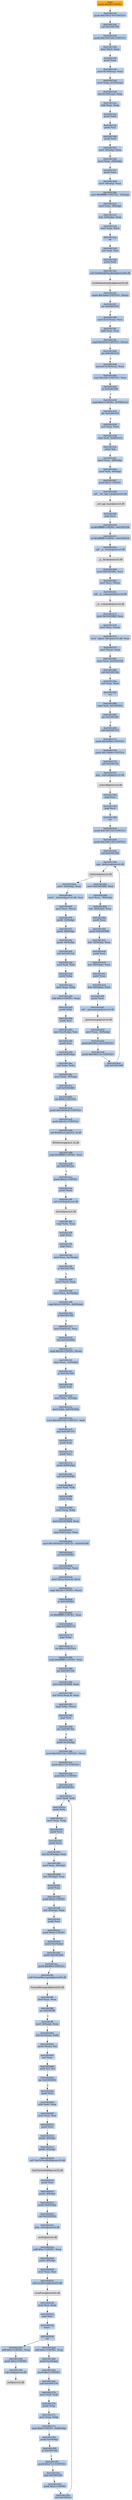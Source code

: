 digraph G {
node[shape=rectangle,style=filled,fillcolor=lightsteelblue,color=lightsteelblue]
bgcolor="transparent"
a0x010013ddpushl_0x28UINT8[label="start\npushl $0x28<UINT8>",color="lightgrey",fillcolor="orange"];
a0x010013dfpushl_0x1001170UINT32[label="0x010013df\npushl $0x1001170<UINT32>"];
a0x010013e4call_0x01001594[label="0x010013e4\ncall 0x01001594"];
a0x01001594pushl_0x10015e6UINT32[label="0x01001594\npushl $0x10015e6<UINT32>"];
a0x01001599movl_fs_0_eax[label="0x01001599\nmovl %fs:0, %eax"];
a0x0100159fpushl_eax[label="0x0100159f\npushl %eax"];
a0x010015a0movl_0x10esp__eax[label="0x010015a0\nmovl 0x10(%esp), %eax"];
a0x010015a4movl_ebp_0x10esp_[label="0x010015a4\nmovl %ebp, 0x10(%esp)"];
a0x010015a8leal_0x10esp__ebp[label="0x010015a8\nleal 0x10(%esp), %ebp"];
a0x010015acsubl_eax_esp[label="0x010015ac\nsubl %eax, %esp"];
a0x010015aepushl_ebx[label="0x010015ae\npushl %ebx"];
a0x010015afpushl_esi[label="0x010015af\npushl %esi"];
a0x010015b0pushl_edi[label="0x010015b0\npushl %edi"];
a0x010015b1movl__8ebp__eax[label="0x010015b1\nmovl -8(%ebp), %eax"];
a0x010015b4movl_esp__24ebp_[label="0x010015b4\nmovl %esp, -24(%ebp)"];
a0x010015b7pushl_eax[label="0x010015b7\npushl %eax"];
a0x010015b8movl__4ebp__eax[label="0x010015b8\nmovl -4(%ebp), %eax"];
a0x010015bbmovl_0xffffffffUINT32__4ebp_[label="0x010015bb\nmovl $0xffffffff<UINT32>, -4(%ebp)"];
a0x010015c2movl_eax__8ebp_[label="0x010015c2\nmovl %eax, -8(%ebp)"];
a0x010015c5leal__16ebp__eax[label="0x010015c5\nleal -16(%ebp), %eax"];
a0x010015c8movl_eax_fs_0[label="0x010015c8\nmovl %eax, %fs:0"];
a0x010015ceret[label="0x010015ce\nret"];
a0x010013e9xorl_edi_edi[label="0x010013e9\nxorl %edi, %edi"];
a0x010013ebpushl_edi[label="0x010013eb\npushl %edi"];
a0x010013eccall_GetModuleHandleA_kernel32_dll[label="0x010013ec\ncall GetModuleHandleA@kernel32.dll"];
GetModuleHandleA_kernel32_dll[label="GetModuleHandleA@kernel32.dll",color="lightgrey",fillcolor="lightgrey"];
a0x010013f2cmpw_0x5a4dUINT16_eax_[label="0x010013f2\ncmpw $0x5a4d<UINT16>, (%eax)"];
a0x010013f7jne_0x01001418[label="0x010013f7\njne 0x01001418"];
a0x010013f9movl_0x3ceax__ecx[label="0x010013f9\nmovl 0x3c(%eax), %ecx"];
a0x010013fcaddl_eax_ecx[label="0x010013fc\naddl %eax, %ecx"];
a0x010013fecmpl_0x4550UINT32_ecx_[label="0x010013fe\ncmpl $0x4550<UINT32>, (%ecx)"];
a0x01001404jne_0x01001418[label="0x01001404\njne 0x01001418"];
a0x01001406movzwl_0x18ecx__eax[label="0x01001406\nmovzwl 0x18(%ecx), %eax"];
a0x0100140acmpl_0x10bUINT32_eax[label="0x0100140a\ncmpl $0x10b<UINT32>, %eax"];
a0x0100140fje_0x01001430[label="0x0100140f\nje 0x01001430"];
a0x01001430cmpl_0xeUINT8_0x74ecx_[label="0x01001430\ncmpl $0xe<UINT8>, 0x74(%ecx)"];
a0x01001434jbe_0x01001418[label="0x01001434\njbe 0x01001418"];
a0x01001436xorl_eax_eax[label="0x01001436\nxorl %eax, %eax"];
a0x01001438cmpl_edi_0xe8ecx_[label="0x01001438\ncmpl %edi, 0xe8(%ecx)"];
a0x0100143esetne_al[label="0x0100143e\nsetne %al"];
a0x01001441movl_eax__28ebp_[label="0x01001441\nmovl %eax, -28(%ebp)"];
a0x01001444movl_edi__4ebp_[label="0x01001444\nmovl %edi, -4(%ebp)"];
a0x01001447pushl_0x1UINT8[label="0x01001447\npushl $0x1<UINT8>"];
a0x01001449call___set_app_type_msvcrt_dll[label="0x01001449\ncall __set_app_type@msvcrt.dll"];
a__set_app_type_msvcrt_dll[label="__set_app_type@msvcrt.dll",color="lightgrey",fillcolor="lightgrey"];
a0x0100144fpopl_ecx[label="0x0100144f\npopl %ecx"];
a0x01001450orl_0xffffffffUINT8_0x01003250[label="0x01001450\norl $0xffffffff<UINT8>, 0x01003250"];
a0x01001457orl_0xffffffffUINT8_0x01003254[label="0x01001457\norl $0xffffffff<UINT8>, 0x01003254"];
a0x0100145ecall___p__fmode_msvcrt_dll[label="0x0100145e\ncall __p__fmode@msvcrt.dll"];
a__p__fmode_msvcrt_dll[label="__p__fmode@msvcrt.dll",color="lightgrey",fillcolor="lightgrey"];
a0x01001464movl_0x0100308c_ecx[label="0x01001464\nmovl 0x0100308c, %ecx"];
a0x0100146amovl_ecx_eax_[label="0x0100146a\nmovl %ecx, (%eax)"];
a0x0100146ccall___p__commode_msvcrt_dll[label="0x0100146c\ncall __p__commode@msvcrt.dll"];
a__p__commode_msvcrt_dll[label="__p__commode@msvcrt.dll",color="lightgrey",fillcolor="lightgrey"];
a0x01001472movl_0x01003088_ecx[label="0x01001472\nmovl 0x01003088, %ecx"];
a0x01001478movl_ecx_eax_[label="0x01001478\nmovl %ecx, (%eax)"];
a0x0100147amovl__adjust_fdiv_msvcrt_dll_eax[label="0x0100147a\nmovl _adjust_fdiv@msvcrt.dll, %eax"];
a0x0100147fmovl_eax__eax[label="0x0100147f\nmovl (%eax), %eax"];
a0x01001481movl_eax_0x01003258[label="0x01001481\nmovl %eax, 0x01003258"];
a0x01001486call_0x0100158a[label="0x01001486\ncall 0x0100158a"];
a0x0100158axorl_eax_eax[label="0x0100158a\nxorl %eax, %eax"];
a0x0100158cret[label="0x0100158c\nret"];
a0x0100148bcmpl_edi_0x0100305c[label="0x0100148b\ncmpl %edi, 0x0100305c"];
a0x01001491jne_0x0100149f[label="0x01001491\njne 0x0100149f"];
a0x0100149fcall_0x01001573[label="0x0100149f\ncall 0x01001573"];
a0x01001573pushl_0x30000UINT32[label="0x01001573\npushl $0x30000<UINT32>"];
a0x01001578pushl_0x10000UINT32[label="0x01001578\npushl $0x10000<UINT32>"];
a0x0100157dcall_0x010015f2[label="0x0100157d\ncall 0x010015f2"];
a0x010015f2jmp__controlfp_msvcrt_dll[label="0x010015f2\njmp _controlfp@msvcrt.dll"];
a_controlfp_msvcrt_dll[label="_controlfp@msvcrt.dll",color="lightgrey",fillcolor="lightgrey"];
a0x01001582popl_ecx[label="0x01001582\npopl %ecx"];
a0x01001583popl_ecx[label="0x01001583\npopl %ecx"];
a0x01001584ret[label="0x01001584\nret"];
a0x010014a4pushl_0x100112cUINT32[label="0x010014a4\npushl $0x100112c<UINT32>"];
a0x010014a9pushl_0x1001128UINT32[label="0x010014a9\npushl $0x1001128<UINT32>"];
a0x010014aecall_0x01001568[label="0x010014ae\ncall 0x01001568"];
a0x01001568jmp__initterm_msvcrt_dll[label="0x01001568\njmp _initterm@msvcrt.dll"];
a_initterm_msvcrt_dll[label="_initterm@msvcrt.dll",color="lightgrey",fillcolor="lightgrey"];
a0x010014b3movl_0x01003084_eax[label="0x010014b3\nmovl 0x01003084, %eax"];
a0x010014b8movl_eax__36ebp_[label="0x010014b8\nmovl %eax, -36(%ebp)"];
a0x010014bbleal__36ebp__eax[label="0x010014bb\nleal -36(%ebp), %eax"];
a0x010014bepushl_eax[label="0x010014be\npushl %eax"];
a0x010014bfpushl_0x01003080[label="0x010014bf\npushl 0x01003080"];
a0x010014c5leal__32ebp__eax[label="0x010014c5\nleal -32(%ebp), %eax"];
a0x010014c8pushl_eax[label="0x010014c8\npushl %eax"];
a0x010014c9leal__40ebp__eax[label="0x010014c9\nleal -40(%ebp), %eax"];
a0x010014ccpushl_eax[label="0x010014cc\npushl %eax"];
a0x010014cdleal__44ebp__eax[label="0x010014cd\nleal -44(%ebp), %eax"];
a0x010014d0pushl_eax[label="0x010014d0\npushl %eax"];
a0x010014d1call___getmainargs_msvcrt_dll[label="0x010014d1\ncall __getmainargs@msvcrt.dll"];
a__getmainargs_msvcrt_dll[label="__getmainargs@msvcrt.dll",color="lightgrey",fillcolor="lightgrey"];
a0x010014d7movl_eax__52ebp_[label="0x010014d7\nmovl %eax, -52(%ebp)"];
a0x010014dapushl_0x1001124UINT32[label="0x010014da\npushl $0x1001124<UINT32>"];
a0x010014dfpushl_0x100111cUINT32[label="0x010014df\npushl $0x100111c<UINT32>"];
a0x010014e4call_0x01001568[label="0x010014e4\ncall 0x01001568"];
a0x010014e9movl__32ebp__eax[label="0x010014e9\nmovl -32(%ebp), %eax"];
a0x010014ecmovl___initenv_msvcrt_dll_ecx[label="0x010014ec\nmovl __initenv@msvcrt.dll, %ecx"];
a0x010014f2movl_eax_ecx_[label="0x010014f2\nmovl %eax, (%ecx)"];
a0x010014f4pushl__32ebp_[label="0x010014f4\npushl -32(%ebp)"];
a0x010014f7pushl__40ebp_[label="0x010014f7\npushl -40(%ebp)"];
a0x010014fapushl__44ebp_[label="0x010014fa\npushl -44(%ebp)"];
a0x010014fdcall_0x010012ab[label="0x010014fd\ncall 0x010012ab"];
a0x010012abmovl_edi_edi[label="0x010012ab\nmovl %edi, %edi"];
a0x010012adpushl_ebp[label="0x010012ad\npushl %ebp"];
a0x010012aemovl_esp_ebp[label="0x010012ae\nmovl %esp, %ebp"];
a0x010012b0subl_0xcUINT8_esp[label="0x010012b0\nsubl $0xc<UINT8>, %esp"];
a0x010012b3pushl_ebx[label="0x010012b3\npushl %ebx"];
a0x010012b4pushl_esi[label="0x010012b4\npushl %esi"];
a0x010012b5movl_0xcebp__esi[label="0x010012b5\nmovl 0xc(%ebp), %esi"];
a0x010012b8pushl_esi[label="0x010012b8\npushl %esi"];
a0x010012b9pushl_0x8ebp_[label="0x010012b9\npushl 0x8(%ebp)"];
a0x010012bcxorl_ebx_ebx[label="0x010012bc\nxorl %ebx, %ebx"];
a0x010012bemovl_ebx__8ebp_[label="0x010012be\nmovl %ebx, -8(%ebp)"];
a0x010012c1call_0x01002085[label="0x010012c1\ncall 0x01002085"];
a0x01002085ret_0x8UINT16[label="0x01002085\nret $0x8<UINT16>"];
a0x010012c6pushl_0x10030c0UINT32[label="0x010012c6\npushl $0x10030c0<UINT32>"];
a0x010012cbpushl_0x101UINT32[label="0x010012cb\npushl $0x101<UINT32>"];
a0x010012d0call_WSAStartup_ws2_32_dll[label="0x010012d0\ncall WSAStartup@ws2_32.dll"];
WSAStartup_ws2_32_dll[label="WSAStartup@ws2_32.dll",color="lightgrey",fillcolor="lightgrey"];
a0x010012d6cmpl_0xffffffffUINT8_eax[label="0x010012d6\ncmpl $0xffffffff<UINT8>, %eax"];
a0x010012d9jne_0x010012ec[label="0x010012d9\njne 0x010012ec"];
a0x010012ecpushl_0x5cUINT8[label="0x010012ec\npushl $0x5c<UINT8>"];
a0x010012eepushl_esi_[label="0x010012ee\npushl (%esi)"];
a0x010012f0call_strrchr_msvcrt_dll[label="0x010012f0\ncall strrchr@msvcrt.dll"];
strrchr_msvcrt_dll[label="strrchr@msvcrt.dll",color="lightgrey",fillcolor="lightgrey"];
a0x010012f6cmpl_ebx_eax[label="0x010012f6\ncmpl %ebx, %eax"];
a0x010012f8popl_ecx[label="0x010012f8\npopl %ecx"];
a0x010012f9popl_ecx[label="0x010012f9\npopl %ecx"];
a0x010012famovl_eax_0xcebp_[label="0x010012fa\nmovl %eax, 0xc(%ebp)"];
a0x010012fdje_0x01001304[label="0x010012fd\nje 0x01001304"];
a0x01001304movl_esi__eax[label="0x01001304\nmovl (%esi), %eax"];
a0x01001306movl_eax_0xcebp_[label="0x01001306\nmovl %eax, 0xc(%ebp)"];
a0x01001309cmpl_0x2UINT8_0x8ebp_[label="0x01001309\ncmpl $0x2<UINT8>, 0x8(%ebp)"];
a0x0100130djl_0x010013b0[label="0x0100130d\njl 0x010013b0"];
a0x01001313movl_0x4esi__eax[label="0x01001313\nmovl 0x4(%esi), %eax"];
a0x01001316incl_0x01003068[label="0x01001316\nincl 0x01003068"];
a0x0100131ccmpb_0x2dUINT8_eax_[label="0x0100131c\ncmpb $0x2d<UINT8>, (%eax)"];
a0x0100131fmovl_eax__12ebp_[label="0x0100131f\nmovl %eax, -12(%ebp)"];
a0x01001322je_0x010013b0[label="0x01001322\nje 0x010013b0"];
a0x01001328pushl_edi[label="0x01001328\npushl %edi"];
a0x01001329movl_ebx__4ebp_[label="0x01001329\nmovl %ebx, -4(%ebp)"];
a0x0100132cmovl_ebx_0x01003264[label="0x0100132c\nmovl %ebx, 0x01003264"];
a0x01001332movl_0x1001160UINT32_edi[label="0x01001332\nmovl $0x1001160<UINT32>, %edi"];
a0x01001337jmp_0x0100137c[label="0x01001337\njmp 0x0100137c"];
a0x0100137cpushl_edi[label="0x0100137c\npushl %edi"];
a0x0100137dpushl_esi[label="0x0100137d\npushl %esi"];
a0x0100137epushl_0x8ebp_[label="0x0100137e\npushl 0x8(%ebp)"];
a0x01001381call_0x0100208d[label="0x01001381\ncall 0x0100208d"];
a0x0100208dmovl_edi_edi[label="0x0100208d\nmovl %edi, %edi"];
a0x0100208fpushl_ebp[label="0x0100208f\npushl %ebp"];
a0x01002090movl_esp_ebp[label="0x01002090\nmovl %esp, %ebp"];
a0x01002092movl_0x01003068_eax[label="0x01002092\nmovl 0x01003068, %eax"];
a0x01002097cmpl_0x8ebp__eax[label="0x01002097\ncmpl 0x8(%ebp), %eax"];
a0x0100209amovl_0x10030a4UINT32_0x01003268[label="0x0100209a\nmovl $0x10030a4<UINT32>, 0x01003268"];
a0x010020a4jnl_0x010020b1[label="0x010020a4\njnl 0x010020b1"];
a0x010020a6movl_0xcebp__ecx[label="0x010020a6\nmovl 0xc(%ebp), %ecx"];
a0x010020a9movl_ecxeax4__ecx[label="0x010020a9\nmovl (%ecx,%eax,4), %ecx"];
a0x010020accmpb_0x2dUINT8_ecx_[label="0x010020ac\ncmpb $0x2d<UINT8>, (%ecx)"];
a0x010020afje_0x010020b9[label="0x010020af\nje 0x010020b9"];
a0x010020b1orl_0xffffffffUINT8_eax[label="0x010020b1\norl $0xffffffff<UINT8>, %eax"];
a0x010020b4jmp_0x01002172[label="0x010020b4\njmp 0x01002172"];
a0x01002172popl_ebp[label="0x01002172\npopl %ebp"];
a0x01002173ret_0xcUINT16[label="0x01002173\nret $0xc<UINT16>"];
a0x01001386cmpl_0xffffffffUINT8_eax[label="0x01001386\ncmpl $0xffffffff<UINT8>, %eax"];
a0x01001389jne_0x01001339[label="0x01001389\njne 0x01001339"];
a0x0100138bmovl_0x01003068_eax[label="0x0100138b\nmovl 0x01003068, %eax"];
a0x01001390leal_esieax4__eax[label="0x01001390\nleal (%esi,%eax,4), %eax"];
a0x01001393cmpl_ebx_eax_[label="0x01001393\ncmpl %ebx, (%eax)"];
a0x01001395popl_edi[label="0x01001395\npopl %edi"];
a0x01001396jne_0x010013ba[label="0x01001396\njne 0x010013ba"];
a0x01001398pushl_0xcebp_[label="0x01001398\npushl 0xc(%ebp)"];
a0x0100139bmovl_0x1001154UINT32_esi_[label="0x0100139b\nmovl $0x1001154<UINT32>, (%esi)"];
a0x010013a1pushl_0x2710UINT32[label="0x010013a1\npushl $0x2710<UINT32>"];
a0x010013a6pushl_0x1UINT8[label="0x010013a6\npushl $0x1<UINT8>"];
a0x010013a8call_0x01001fcc[label="0x010013a8\ncall 0x01001fcc"];
a0x01001fccmovl_edi_edi[label="0x01001fcc\nmovl %edi, %edi"];
a0x01001fcepushl_ebp[label="0x01001fce\npushl %ebp"];
a0x01001fcfmovl_esp_ebp[label="0x01001fcf\nmovl %esp, %ebp"];
a0x01001fd1pushl_ecx[label="0x01001fd1\npushl %ecx"];
a0x01001fd2pushl_ecx[label="0x01001fd2\npushl %ecx"];
a0x01001fd3leal_0x10ebp__eax[label="0x01001fd3\nleal 0x10(%ebp), %eax"];
a0x01001fd6movl_eax__8ebp_[label="0x01001fd6\nmovl %eax, -8(%ebp)"];
a0x01001fd9leal__8ebp__eax[label="0x01001fd9\nleal -8(%ebp), %eax"];
a0x01001fdcpushl_eax[label="0x01001fdc\npushl %eax"];
a0x01001fddpushl_0x0UINT8[label="0x01001fdd\npushl $0x0<UINT8>"];
a0x01001fdfleal__4ebp__eax[label="0x01001fdf\nleal -4(%ebp), %eax"];
a0x01001fe2pushl_eax[label="0x01001fe2\npushl %eax"];
a0x01001fe3pushl_0x0UINT8[label="0x01001fe3\npushl $0x0<UINT8>"];
a0x01001fe5pushl_0xcebp_[label="0x01001fe5\npushl 0xc(%ebp)"];
a0x01001fe8pushl_0x010030a0[label="0x01001fe8\npushl 0x010030a0"];
a0x01001feepushl_0x900UINT32[label="0x01001fee\npushl $0x900<UINT32>"];
a0x01001ff3call_FormatMessageA_kernel32_dll[label="0x01001ff3\ncall FormatMessageA@kernel32.dll"];
FormatMessageA_kernel32_dll[label="FormatMessageA@kernel32.dll",color="lightgrey",fillcolor="lightgrey"];
a0x01001ff9testl_eax_eax[label="0x01001ff9\ntestl %eax, %eax"];
a0x01001ffbjne_0x01001fff[label="0x01001ffb\njne 0x01001fff"];
a0x01001fffmovl__4ebp__eax[label="0x01001fff\nmovl -4(%ebp), %eax"];
a0x01002002leal_0x1eax__edx[label="0x01002002\nleal 0x1(%eax), %edx"];
a0x01002005movb_eax__cl[label="0x01002005\nmovb (%eax), %cl"];
a0x01002007incl_eax[label="0x01002007\nincl %eax"];
a0x01002008testb_cl_cl[label="0x01002008\ntestb %cl, %cl"];
a0x0100200ajne_0x01002005[label="0x0100200a\njne 0x01002005"];
a0x0100200cpushl_esi[label="0x0100200c\npushl %esi"];
a0x0100200dsubl_edx_eax[label="0x0100200d\nsubl %edx, %eax"];
a0x0100200fmovl_eax_esi[label="0x0100200f\nmovl %eax, %esi"];
a0x01002011pushl_esi[label="0x01002011\npushl %esi"];
a0x01002012pushl__4ebp_[label="0x01002012\npushl -4(%ebp)"];
a0x01002015pushl__4ebp_[label="0x01002015\npushl -4(%ebp)"];
a0x01002018call_CharToOemBuffA_user32_dll[label="0x01002018\ncall CharToOemBuffA@user32.dll"];
CharToOemBuffA_user32_dll[label="CharToOemBuffA@user32.dll",color="lightgrey",fillcolor="lightgrey"];
a0x0100201epushl_esi[label="0x0100201e\npushl %esi"];
a0x0100201fpushl__4ebp_[label="0x0100201f\npushl -4(%ebp)"];
a0x01002022pushl_0x8ebp_[label="0x01002022\npushl 0x8(%ebp)"];
a0x01002025call_0x0100232e[label="0x01002025\ncall 0x0100232e"];
a0x0100232ejmp__write_msvcrt_dll[label="0x0100232e\njmp _write@msvcrt.dll"];
a_write_msvcrt_dll[label="_write@msvcrt.dll",color="lightgrey",fillcolor="lightgrey"];
a0x0100202aaddl_0xcUINT8_esp[label="0x0100202a\naddl $0xc<UINT8>, %esp"];
a0x0100202dpushl__4ebp_[label="0x0100202d\npushl -4(%ebp)"];
a0x01002030movl_eax_esi[label="0x01002030\nmovl %eax, %esi"];
a0x01002032call_LocalFree_kernel32_dll[label="0x01002032\ncall LocalFree@kernel32.dll"];
LocalFree_kernel32_dll[label="LocalFree@kernel32.dll",color="lightgrey",fillcolor="lightgrey"];
a0x01002038movl_esi_eax[label="0x01002038\nmovl %esi, %eax"];
a0x0100203apopl_esi[label="0x0100203a\npopl %esi"];
a0x0100203bleave_[label="0x0100203b\nleave "];
a0x0100203cret[label="0x0100203c\nret"];
a0x010013adaddl_0xcUINT8_esp[label="0x010013ad\naddl $0xc<UINT8>, %esp"];
a0x010013b0pushl_0xcebp_[label="0x010013b0\npushl 0xc(%ebp)"];
a0x010013b3pushl_0x1UINT8[label="0x010013b3\npushl $0x1<UINT8>"];
a0x010013b5call_0x01001279[label="0x010013b5\ncall 0x01001279"];
a0x01001279movl_edi_edi[label="0x01001279\nmovl %edi, %edi"];
a0x0100127bpushl_ebp[label="0x0100127b\npushl %ebp"];
a0x0100127cmovl_esp_ebp[label="0x0100127c\nmovl %esp, %ebp"];
a0x0100127ecmpl_0x0UINT8_0x8ebp_[label="0x0100127e\ncmpl $0x0<UINT8>, 0x8(%ebp)"];
a0x01001282pushl_0xcebp_[label="0x01001282\npushl 0xc(%ebp)"];
a0x01001285je_0x0100128e[label="0x01001285\nje 0x0100128e"];
a0x01001287pushl_0x2711UINT32[label="0x01001287\npushl $0x2711<UINT32>"];
a0x0100128cjmp_0x01001293[label="0x0100128c\njmp 0x01001293"];
a0x01001293pushl_0x2UINT8[label="0x01001293\npushl $0x2<UINT8>"];
a0x01001295call_0x01001fcc[label="0x01001295\ncall 0x01001fcc"];
a0x0100129aaddl_0xcUINT8_esp[label="0x0100129a\naddl $0xc<UINT8>, %esp"];
a0x0100129dpushl_0x2UINT8[label="0x0100129d\npushl $0x2<UINT8>"];
a0x0100129fcall_exit_msvcrt_dll[label="0x0100129f\ncall exit@msvcrt.dll"];
exit_msvcrt_dll[label="exit@msvcrt.dll",color="lightgrey",fillcolor="lightgrey"];
a0x010013ddpushl_0x28UINT8 -> a0x010013dfpushl_0x1001170UINT32 [color="#000000"];
a0x010013dfpushl_0x1001170UINT32 -> a0x010013e4call_0x01001594 [color="#000000"];
a0x010013e4call_0x01001594 -> a0x01001594pushl_0x10015e6UINT32 [color="#000000"];
a0x01001594pushl_0x10015e6UINT32 -> a0x01001599movl_fs_0_eax [color="#000000"];
a0x01001599movl_fs_0_eax -> a0x0100159fpushl_eax [color="#000000"];
a0x0100159fpushl_eax -> a0x010015a0movl_0x10esp__eax [color="#000000"];
a0x010015a0movl_0x10esp__eax -> a0x010015a4movl_ebp_0x10esp_ [color="#000000"];
a0x010015a4movl_ebp_0x10esp_ -> a0x010015a8leal_0x10esp__ebp [color="#000000"];
a0x010015a8leal_0x10esp__ebp -> a0x010015acsubl_eax_esp [color="#000000"];
a0x010015acsubl_eax_esp -> a0x010015aepushl_ebx [color="#000000"];
a0x010015aepushl_ebx -> a0x010015afpushl_esi [color="#000000"];
a0x010015afpushl_esi -> a0x010015b0pushl_edi [color="#000000"];
a0x010015b0pushl_edi -> a0x010015b1movl__8ebp__eax [color="#000000"];
a0x010015b1movl__8ebp__eax -> a0x010015b4movl_esp__24ebp_ [color="#000000"];
a0x010015b4movl_esp__24ebp_ -> a0x010015b7pushl_eax [color="#000000"];
a0x010015b7pushl_eax -> a0x010015b8movl__4ebp__eax [color="#000000"];
a0x010015b8movl__4ebp__eax -> a0x010015bbmovl_0xffffffffUINT32__4ebp_ [color="#000000"];
a0x010015bbmovl_0xffffffffUINT32__4ebp_ -> a0x010015c2movl_eax__8ebp_ [color="#000000"];
a0x010015c2movl_eax__8ebp_ -> a0x010015c5leal__16ebp__eax [color="#000000"];
a0x010015c5leal__16ebp__eax -> a0x010015c8movl_eax_fs_0 [color="#000000"];
a0x010015c8movl_eax_fs_0 -> a0x010015ceret [color="#000000"];
a0x010015ceret -> a0x010013e9xorl_edi_edi [color="#000000"];
a0x010013e9xorl_edi_edi -> a0x010013ebpushl_edi [color="#000000"];
a0x010013ebpushl_edi -> a0x010013eccall_GetModuleHandleA_kernel32_dll [color="#000000"];
a0x010013eccall_GetModuleHandleA_kernel32_dll -> GetModuleHandleA_kernel32_dll [color="#000000"];
GetModuleHandleA_kernel32_dll -> a0x010013f2cmpw_0x5a4dUINT16_eax_ [color="#000000"];
a0x010013f2cmpw_0x5a4dUINT16_eax_ -> a0x010013f7jne_0x01001418 [color="#000000"];
a0x010013f7jne_0x01001418 -> a0x010013f9movl_0x3ceax__ecx [color="#000000",label="F"];
a0x010013f9movl_0x3ceax__ecx -> a0x010013fcaddl_eax_ecx [color="#000000"];
a0x010013fcaddl_eax_ecx -> a0x010013fecmpl_0x4550UINT32_ecx_ [color="#000000"];
a0x010013fecmpl_0x4550UINT32_ecx_ -> a0x01001404jne_0x01001418 [color="#000000"];
a0x01001404jne_0x01001418 -> a0x01001406movzwl_0x18ecx__eax [color="#000000",label="F"];
a0x01001406movzwl_0x18ecx__eax -> a0x0100140acmpl_0x10bUINT32_eax [color="#000000"];
a0x0100140acmpl_0x10bUINT32_eax -> a0x0100140fje_0x01001430 [color="#000000"];
a0x0100140fje_0x01001430 -> a0x01001430cmpl_0xeUINT8_0x74ecx_ [color="#000000",label="T"];
a0x01001430cmpl_0xeUINT8_0x74ecx_ -> a0x01001434jbe_0x01001418 [color="#000000"];
a0x01001434jbe_0x01001418 -> a0x01001436xorl_eax_eax [color="#000000",label="F"];
a0x01001436xorl_eax_eax -> a0x01001438cmpl_edi_0xe8ecx_ [color="#000000"];
a0x01001438cmpl_edi_0xe8ecx_ -> a0x0100143esetne_al [color="#000000"];
a0x0100143esetne_al -> a0x01001441movl_eax__28ebp_ [color="#000000"];
a0x01001441movl_eax__28ebp_ -> a0x01001444movl_edi__4ebp_ [color="#000000"];
a0x01001444movl_edi__4ebp_ -> a0x01001447pushl_0x1UINT8 [color="#000000"];
a0x01001447pushl_0x1UINT8 -> a0x01001449call___set_app_type_msvcrt_dll [color="#000000"];
a0x01001449call___set_app_type_msvcrt_dll -> a__set_app_type_msvcrt_dll [color="#000000"];
a__set_app_type_msvcrt_dll -> a0x0100144fpopl_ecx [color="#000000"];
a0x0100144fpopl_ecx -> a0x01001450orl_0xffffffffUINT8_0x01003250 [color="#000000"];
a0x01001450orl_0xffffffffUINT8_0x01003250 -> a0x01001457orl_0xffffffffUINT8_0x01003254 [color="#000000"];
a0x01001457orl_0xffffffffUINT8_0x01003254 -> a0x0100145ecall___p__fmode_msvcrt_dll [color="#000000"];
a0x0100145ecall___p__fmode_msvcrt_dll -> a__p__fmode_msvcrt_dll [color="#000000"];
a__p__fmode_msvcrt_dll -> a0x01001464movl_0x0100308c_ecx [color="#000000"];
a0x01001464movl_0x0100308c_ecx -> a0x0100146amovl_ecx_eax_ [color="#000000"];
a0x0100146amovl_ecx_eax_ -> a0x0100146ccall___p__commode_msvcrt_dll [color="#000000"];
a0x0100146ccall___p__commode_msvcrt_dll -> a__p__commode_msvcrt_dll [color="#000000"];
a__p__commode_msvcrt_dll -> a0x01001472movl_0x01003088_ecx [color="#000000"];
a0x01001472movl_0x01003088_ecx -> a0x01001478movl_ecx_eax_ [color="#000000"];
a0x01001478movl_ecx_eax_ -> a0x0100147amovl__adjust_fdiv_msvcrt_dll_eax [color="#000000"];
a0x0100147amovl__adjust_fdiv_msvcrt_dll_eax -> a0x0100147fmovl_eax__eax [color="#000000"];
a0x0100147fmovl_eax__eax -> a0x01001481movl_eax_0x01003258 [color="#000000"];
a0x01001481movl_eax_0x01003258 -> a0x01001486call_0x0100158a [color="#000000"];
a0x01001486call_0x0100158a -> a0x0100158axorl_eax_eax [color="#000000"];
a0x0100158axorl_eax_eax -> a0x0100158cret [color="#000000"];
a0x0100158cret -> a0x0100148bcmpl_edi_0x0100305c [color="#000000"];
a0x0100148bcmpl_edi_0x0100305c -> a0x01001491jne_0x0100149f [color="#000000"];
a0x01001491jne_0x0100149f -> a0x0100149fcall_0x01001573 [color="#000000",label="T"];
a0x0100149fcall_0x01001573 -> a0x01001573pushl_0x30000UINT32 [color="#000000"];
a0x01001573pushl_0x30000UINT32 -> a0x01001578pushl_0x10000UINT32 [color="#000000"];
a0x01001578pushl_0x10000UINT32 -> a0x0100157dcall_0x010015f2 [color="#000000"];
a0x0100157dcall_0x010015f2 -> a0x010015f2jmp__controlfp_msvcrt_dll [color="#000000"];
a0x010015f2jmp__controlfp_msvcrt_dll -> a_controlfp_msvcrt_dll [color="#000000"];
a_controlfp_msvcrt_dll -> a0x01001582popl_ecx [color="#000000"];
a0x01001582popl_ecx -> a0x01001583popl_ecx [color="#000000"];
a0x01001583popl_ecx -> a0x01001584ret [color="#000000"];
a0x01001584ret -> a0x010014a4pushl_0x100112cUINT32 [color="#000000"];
a0x010014a4pushl_0x100112cUINT32 -> a0x010014a9pushl_0x1001128UINT32 [color="#000000"];
a0x010014a9pushl_0x1001128UINT32 -> a0x010014aecall_0x01001568 [color="#000000"];
a0x010014aecall_0x01001568 -> a0x01001568jmp__initterm_msvcrt_dll [color="#000000"];
a0x01001568jmp__initterm_msvcrt_dll -> a_initterm_msvcrt_dll [color="#000000"];
a_initterm_msvcrt_dll -> a0x010014b3movl_0x01003084_eax [color="#000000"];
a0x010014b3movl_0x01003084_eax -> a0x010014b8movl_eax__36ebp_ [color="#000000"];
a0x010014b8movl_eax__36ebp_ -> a0x010014bbleal__36ebp__eax [color="#000000"];
a0x010014bbleal__36ebp__eax -> a0x010014bepushl_eax [color="#000000"];
a0x010014bepushl_eax -> a0x010014bfpushl_0x01003080 [color="#000000"];
a0x010014bfpushl_0x01003080 -> a0x010014c5leal__32ebp__eax [color="#000000"];
a0x010014c5leal__32ebp__eax -> a0x010014c8pushl_eax [color="#000000"];
a0x010014c8pushl_eax -> a0x010014c9leal__40ebp__eax [color="#000000"];
a0x010014c9leal__40ebp__eax -> a0x010014ccpushl_eax [color="#000000"];
a0x010014ccpushl_eax -> a0x010014cdleal__44ebp__eax [color="#000000"];
a0x010014cdleal__44ebp__eax -> a0x010014d0pushl_eax [color="#000000"];
a0x010014d0pushl_eax -> a0x010014d1call___getmainargs_msvcrt_dll [color="#000000"];
a0x010014d1call___getmainargs_msvcrt_dll -> a__getmainargs_msvcrt_dll [color="#000000"];
a__getmainargs_msvcrt_dll -> a0x010014d7movl_eax__52ebp_ [color="#000000"];
a0x010014d7movl_eax__52ebp_ -> a0x010014dapushl_0x1001124UINT32 [color="#000000"];
a0x010014dapushl_0x1001124UINT32 -> a0x010014dfpushl_0x100111cUINT32 [color="#000000"];
a0x010014dfpushl_0x100111cUINT32 -> a0x010014e4call_0x01001568 [color="#000000"];
a0x010014e4call_0x01001568 -> a0x01001568jmp__initterm_msvcrt_dll [color="#000000"];
a_initterm_msvcrt_dll -> a0x010014e9movl__32ebp__eax [color="#000000"];
a0x010014e9movl__32ebp__eax -> a0x010014ecmovl___initenv_msvcrt_dll_ecx [color="#000000"];
a0x010014ecmovl___initenv_msvcrt_dll_ecx -> a0x010014f2movl_eax_ecx_ [color="#000000"];
a0x010014f2movl_eax_ecx_ -> a0x010014f4pushl__32ebp_ [color="#000000"];
a0x010014f4pushl__32ebp_ -> a0x010014f7pushl__40ebp_ [color="#000000"];
a0x010014f7pushl__40ebp_ -> a0x010014fapushl__44ebp_ [color="#000000"];
a0x010014fapushl__44ebp_ -> a0x010014fdcall_0x010012ab [color="#000000"];
a0x010014fdcall_0x010012ab -> a0x010012abmovl_edi_edi [color="#000000"];
a0x010012abmovl_edi_edi -> a0x010012adpushl_ebp [color="#000000"];
a0x010012adpushl_ebp -> a0x010012aemovl_esp_ebp [color="#000000"];
a0x010012aemovl_esp_ebp -> a0x010012b0subl_0xcUINT8_esp [color="#000000"];
a0x010012b0subl_0xcUINT8_esp -> a0x010012b3pushl_ebx [color="#000000"];
a0x010012b3pushl_ebx -> a0x010012b4pushl_esi [color="#000000"];
a0x010012b4pushl_esi -> a0x010012b5movl_0xcebp__esi [color="#000000"];
a0x010012b5movl_0xcebp__esi -> a0x010012b8pushl_esi [color="#000000"];
a0x010012b8pushl_esi -> a0x010012b9pushl_0x8ebp_ [color="#000000"];
a0x010012b9pushl_0x8ebp_ -> a0x010012bcxorl_ebx_ebx [color="#000000"];
a0x010012bcxorl_ebx_ebx -> a0x010012bemovl_ebx__8ebp_ [color="#000000"];
a0x010012bemovl_ebx__8ebp_ -> a0x010012c1call_0x01002085 [color="#000000"];
a0x010012c1call_0x01002085 -> a0x01002085ret_0x8UINT16 [color="#000000"];
a0x01002085ret_0x8UINT16 -> a0x010012c6pushl_0x10030c0UINT32 [color="#000000"];
a0x010012c6pushl_0x10030c0UINT32 -> a0x010012cbpushl_0x101UINT32 [color="#000000"];
a0x010012cbpushl_0x101UINT32 -> a0x010012d0call_WSAStartup_ws2_32_dll [color="#000000"];
a0x010012d0call_WSAStartup_ws2_32_dll -> WSAStartup_ws2_32_dll [color="#000000"];
WSAStartup_ws2_32_dll -> a0x010012d6cmpl_0xffffffffUINT8_eax [color="#000000"];
a0x010012d6cmpl_0xffffffffUINT8_eax -> a0x010012d9jne_0x010012ec [color="#000000"];
a0x010012d9jne_0x010012ec -> a0x010012ecpushl_0x5cUINT8 [color="#000000",label="T"];
a0x010012ecpushl_0x5cUINT8 -> a0x010012eepushl_esi_ [color="#000000"];
a0x010012eepushl_esi_ -> a0x010012f0call_strrchr_msvcrt_dll [color="#000000"];
a0x010012f0call_strrchr_msvcrt_dll -> strrchr_msvcrt_dll [color="#000000"];
strrchr_msvcrt_dll -> a0x010012f6cmpl_ebx_eax [color="#000000"];
a0x010012f6cmpl_ebx_eax -> a0x010012f8popl_ecx [color="#000000"];
a0x010012f8popl_ecx -> a0x010012f9popl_ecx [color="#000000"];
a0x010012f9popl_ecx -> a0x010012famovl_eax_0xcebp_ [color="#000000"];
a0x010012famovl_eax_0xcebp_ -> a0x010012fdje_0x01001304 [color="#000000"];
a0x010012fdje_0x01001304 -> a0x01001304movl_esi__eax [color="#000000",label="T"];
a0x01001304movl_esi__eax -> a0x01001306movl_eax_0xcebp_ [color="#000000"];
a0x01001306movl_eax_0xcebp_ -> a0x01001309cmpl_0x2UINT8_0x8ebp_ [color="#000000"];
a0x01001309cmpl_0x2UINT8_0x8ebp_ -> a0x0100130djl_0x010013b0 [color="#000000"];
a0x0100130djl_0x010013b0 -> a0x01001313movl_0x4esi__eax [color="#000000",label="F"];
a0x01001313movl_0x4esi__eax -> a0x01001316incl_0x01003068 [color="#000000"];
a0x01001316incl_0x01003068 -> a0x0100131ccmpb_0x2dUINT8_eax_ [color="#000000"];
a0x0100131ccmpb_0x2dUINT8_eax_ -> a0x0100131fmovl_eax__12ebp_ [color="#000000"];
a0x0100131fmovl_eax__12ebp_ -> a0x01001322je_0x010013b0 [color="#000000"];
a0x01001322je_0x010013b0 -> a0x01001328pushl_edi [color="#000000",label="F"];
a0x01001328pushl_edi -> a0x01001329movl_ebx__4ebp_ [color="#000000"];
a0x01001329movl_ebx__4ebp_ -> a0x0100132cmovl_ebx_0x01003264 [color="#000000"];
a0x0100132cmovl_ebx_0x01003264 -> a0x01001332movl_0x1001160UINT32_edi [color="#000000"];
a0x01001332movl_0x1001160UINT32_edi -> a0x01001337jmp_0x0100137c [color="#000000"];
a0x01001337jmp_0x0100137c -> a0x0100137cpushl_edi [color="#000000"];
a0x0100137cpushl_edi -> a0x0100137dpushl_esi [color="#000000"];
a0x0100137dpushl_esi -> a0x0100137epushl_0x8ebp_ [color="#000000"];
a0x0100137epushl_0x8ebp_ -> a0x01001381call_0x0100208d [color="#000000"];
a0x01001381call_0x0100208d -> a0x0100208dmovl_edi_edi [color="#000000"];
a0x0100208dmovl_edi_edi -> a0x0100208fpushl_ebp [color="#000000"];
a0x0100208fpushl_ebp -> a0x01002090movl_esp_ebp [color="#000000"];
a0x01002090movl_esp_ebp -> a0x01002092movl_0x01003068_eax [color="#000000"];
a0x01002092movl_0x01003068_eax -> a0x01002097cmpl_0x8ebp__eax [color="#000000"];
a0x01002097cmpl_0x8ebp__eax -> a0x0100209amovl_0x10030a4UINT32_0x01003268 [color="#000000"];
a0x0100209amovl_0x10030a4UINT32_0x01003268 -> a0x010020a4jnl_0x010020b1 [color="#000000"];
a0x010020a4jnl_0x010020b1 -> a0x010020a6movl_0xcebp__ecx [color="#000000",label="F"];
a0x010020a6movl_0xcebp__ecx -> a0x010020a9movl_ecxeax4__ecx [color="#000000"];
a0x010020a9movl_ecxeax4__ecx -> a0x010020accmpb_0x2dUINT8_ecx_ [color="#000000"];
a0x010020accmpb_0x2dUINT8_ecx_ -> a0x010020afje_0x010020b9 [color="#000000"];
a0x010020afje_0x010020b9 -> a0x010020b1orl_0xffffffffUINT8_eax [color="#000000",label="F"];
a0x010020b1orl_0xffffffffUINT8_eax -> a0x010020b4jmp_0x01002172 [color="#000000"];
a0x010020b4jmp_0x01002172 -> a0x01002172popl_ebp [color="#000000"];
a0x01002172popl_ebp -> a0x01002173ret_0xcUINT16 [color="#000000"];
a0x01002173ret_0xcUINT16 -> a0x01001386cmpl_0xffffffffUINT8_eax [color="#000000"];
a0x01001386cmpl_0xffffffffUINT8_eax -> a0x01001389jne_0x01001339 [color="#000000"];
a0x01001389jne_0x01001339 -> a0x0100138bmovl_0x01003068_eax [color="#000000",label="F"];
a0x0100138bmovl_0x01003068_eax -> a0x01001390leal_esieax4__eax [color="#000000"];
a0x01001390leal_esieax4__eax -> a0x01001393cmpl_ebx_eax_ [color="#000000"];
a0x01001393cmpl_ebx_eax_ -> a0x01001395popl_edi [color="#000000"];
a0x01001395popl_edi -> a0x01001396jne_0x010013ba [color="#000000"];
a0x01001396jne_0x010013ba -> a0x01001398pushl_0xcebp_ [color="#000000",label="F"];
a0x01001398pushl_0xcebp_ -> a0x0100139bmovl_0x1001154UINT32_esi_ [color="#000000"];
a0x0100139bmovl_0x1001154UINT32_esi_ -> a0x010013a1pushl_0x2710UINT32 [color="#000000"];
a0x010013a1pushl_0x2710UINT32 -> a0x010013a6pushl_0x1UINT8 [color="#000000"];
a0x010013a6pushl_0x1UINT8 -> a0x010013a8call_0x01001fcc [color="#000000"];
a0x010013a8call_0x01001fcc -> a0x01001fccmovl_edi_edi [color="#000000"];
a0x01001fccmovl_edi_edi -> a0x01001fcepushl_ebp [color="#000000"];
a0x01001fcepushl_ebp -> a0x01001fcfmovl_esp_ebp [color="#000000"];
a0x01001fcfmovl_esp_ebp -> a0x01001fd1pushl_ecx [color="#000000"];
a0x01001fd1pushl_ecx -> a0x01001fd2pushl_ecx [color="#000000"];
a0x01001fd2pushl_ecx -> a0x01001fd3leal_0x10ebp__eax [color="#000000"];
a0x01001fd3leal_0x10ebp__eax -> a0x01001fd6movl_eax__8ebp_ [color="#000000"];
a0x01001fd6movl_eax__8ebp_ -> a0x01001fd9leal__8ebp__eax [color="#000000"];
a0x01001fd9leal__8ebp__eax -> a0x01001fdcpushl_eax [color="#000000"];
a0x01001fdcpushl_eax -> a0x01001fddpushl_0x0UINT8 [color="#000000"];
a0x01001fddpushl_0x0UINT8 -> a0x01001fdfleal__4ebp__eax [color="#000000"];
a0x01001fdfleal__4ebp__eax -> a0x01001fe2pushl_eax [color="#000000"];
a0x01001fe2pushl_eax -> a0x01001fe3pushl_0x0UINT8 [color="#000000"];
a0x01001fe3pushl_0x0UINT8 -> a0x01001fe5pushl_0xcebp_ [color="#000000"];
a0x01001fe5pushl_0xcebp_ -> a0x01001fe8pushl_0x010030a0 [color="#000000"];
a0x01001fe8pushl_0x010030a0 -> a0x01001feepushl_0x900UINT32 [color="#000000"];
a0x01001feepushl_0x900UINT32 -> a0x01001ff3call_FormatMessageA_kernel32_dll [color="#000000"];
a0x01001ff3call_FormatMessageA_kernel32_dll -> FormatMessageA_kernel32_dll [color="#000000"];
FormatMessageA_kernel32_dll -> a0x01001ff9testl_eax_eax [color="#000000"];
a0x01001ff9testl_eax_eax -> a0x01001ffbjne_0x01001fff [color="#000000"];
a0x01001ffbjne_0x01001fff -> a0x01001fffmovl__4ebp__eax [color="#000000",label="T"];
a0x01001fffmovl__4ebp__eax -> a0x01002002leal_0x1eax__edx [color="#000000"];
a0x01002002leal_0x1eax__edx -> a0x01002005movb_eax__cl [color="#000000"];
a0x01002005movb_eax__cl -> a0x01002007incl_eax [color="#000000"];
a0x01002007incl_eax -> a0x01002008testb_cl_cl [color="#000000"];
a0x01002008testb_cl_cl -> a0x0100200ajne_0x01002005 [color="#000000"];
a0x0100200ajne_0x01002005 -> a0x0100200cpushl_esi [color="#000000",label="F"];
a0x0100200cpushl_esi -> a0x0100200dsubl_edx_eax [color="#000000"];
a0x0100200dsubl_edx_eax -> a0x0100200fmovl_eax_esi [color="#000000"];
a0x0100200fmovl_eax_esi -> a0x01002011pushl_esi [color="#000000"];
a0x01002011pushl_esi -> a0x01002012pushl__4ebp_ [color="#000000"];
a0x01002012pushl__4ebp_ -> a0x01002015pushl__4ebp_ [color="#000000"];
a0x01002015pushl__4ebp_ -> a0x01002018call_CharToOemBuffA_user32_dll [color="#000000"];
a0x01002018call_CharToOemBuffA_user32_dll -> CharToOemBuffA_user32_dll [color="#000000"];
CharToOemBuffA_user32_dll -> a0x0100201epushl_esi [color="#000000"];
a0x0100201epushl_esi -> a0x0100201fpushl__4ebp_ [color="#000000"];
a0x0100201fpushl__4ebp_ -> a0x01002022pushl_0x8ebp_ [color="#000000"];
a0x01002022pushl_0x8ebp_ -> a0x01002025call_0x0100232e [color="#000000"];
a0x01002025call_0x0100232e -> a0x0100232ejmp__write_msvcrt_dll [color="#000000"];
a0x0100232ejmp__write_msvcrt_dll -> a_write_msvcrt_dll [color="#000000"];
a_write_msvcrt_dll -> a0x0100202aaddl_0xcUINT8_esp [color="#000000"];
a0x0100202aaddl_0xcUINT8_esp -> a0x0100202dpushl__4ebp_ [color="#000000"];
a0x0100202dpushl__4ebp_ -> a0x01002030movl_eax_esi [color="#000000"];
a0x01002030movl_eax_esi -> a0x01002032call_LocalFree_kernel32_dll [color="#000000"];
a0x01002032call_LocalFree_kernel32_dll -> LocalFree_kernel32_dll [color="#000000"];
LocalFree_kernel32_dll -> a0x01002038movl_esi_eax [color="#000000"];
a0x01002038movl_esi_eax -> a0x0100203apopl_esi [color="#000000"];
a0x0100203apopl_esi -> a0x0100203bleave_ [color="#000000"];
a0x0100203bleave_ -> a0x0100203cret [color="#000000"];
a0x0100203cret -> a0x010013adaddl_0xcUINT8_esp [color="#000000"];
a0x010013adaddl_0xcUINT8_esp -> a0x010013b0pushl_0xcebp_ [color="#000000"];
a0x010013b0pushl_0xcebp_ -> a0x010013b3pushl_0x1UINT8 [color="#000000"];
a0x010013b3pushl_0x1UINT8 -> a0x010013b5call_0x01001279 [color="#000000"];
a0x010013b5call_0x01001279 -> a0x01001279movl_edi_edi [color="#000000"];
a0x01001279movl_edi_edi -> a0x0100127bpushl_ebp [color="#000000"];
a0x0100127bpushl_ebp -> a0x0100127cmovl_esp_ebp [color="#000000"];
a0x0100127cmovl_esp_ebp -> a0x0100127ecmpl_0x0UINT8_0x8ebp_ [color="#000000"];
a0x0100127ecmpl_0x0UINT8_0x8ebp_ -> a0x01001282pushl_0xcebp_ [color="#000000"];
a0x01001282pushl_0xcebp_ -> a0x01001285je_0x0100128e [color="#000000"];
a0x01001285je_0x0100128e -> a0x01001287pushl_0x2711UINT32 [color="#000000",label="F"];
a0x01001287pushl_0x2711UINT32 -> a0x0100128cjmp_0x01001293 [color="#000000"];
a0x0100128cjmp_0x01001293 -> a0x01001293pushl_0x2UINT8 [color="#000000"];
a0x01001293pushl_0x2UINT8 -> a0x01001295call_0x01001fcc [color="#000000"];
a0x01001295call_0x01001fcc -> a0x01001fccmovl_edi_edi [color="#000000"];
a0x0100203cret -> a0x0100129aaddl_0xcUINT8_esp [color="#000000"];
a0x0100129aaddl_0xcUINT8_esp -> a0x0100129dpushl_0x2UINT8 [color="#000000"];
a0x0100129dpushl_0x2UINT8 -> a0x0100129fcall_exit_msvcrt_dll [color="#000000"];
a0x0100129fcall_exit_msvcrt_dll -> exit_msvcrt_dll [color="#000000"];
}
